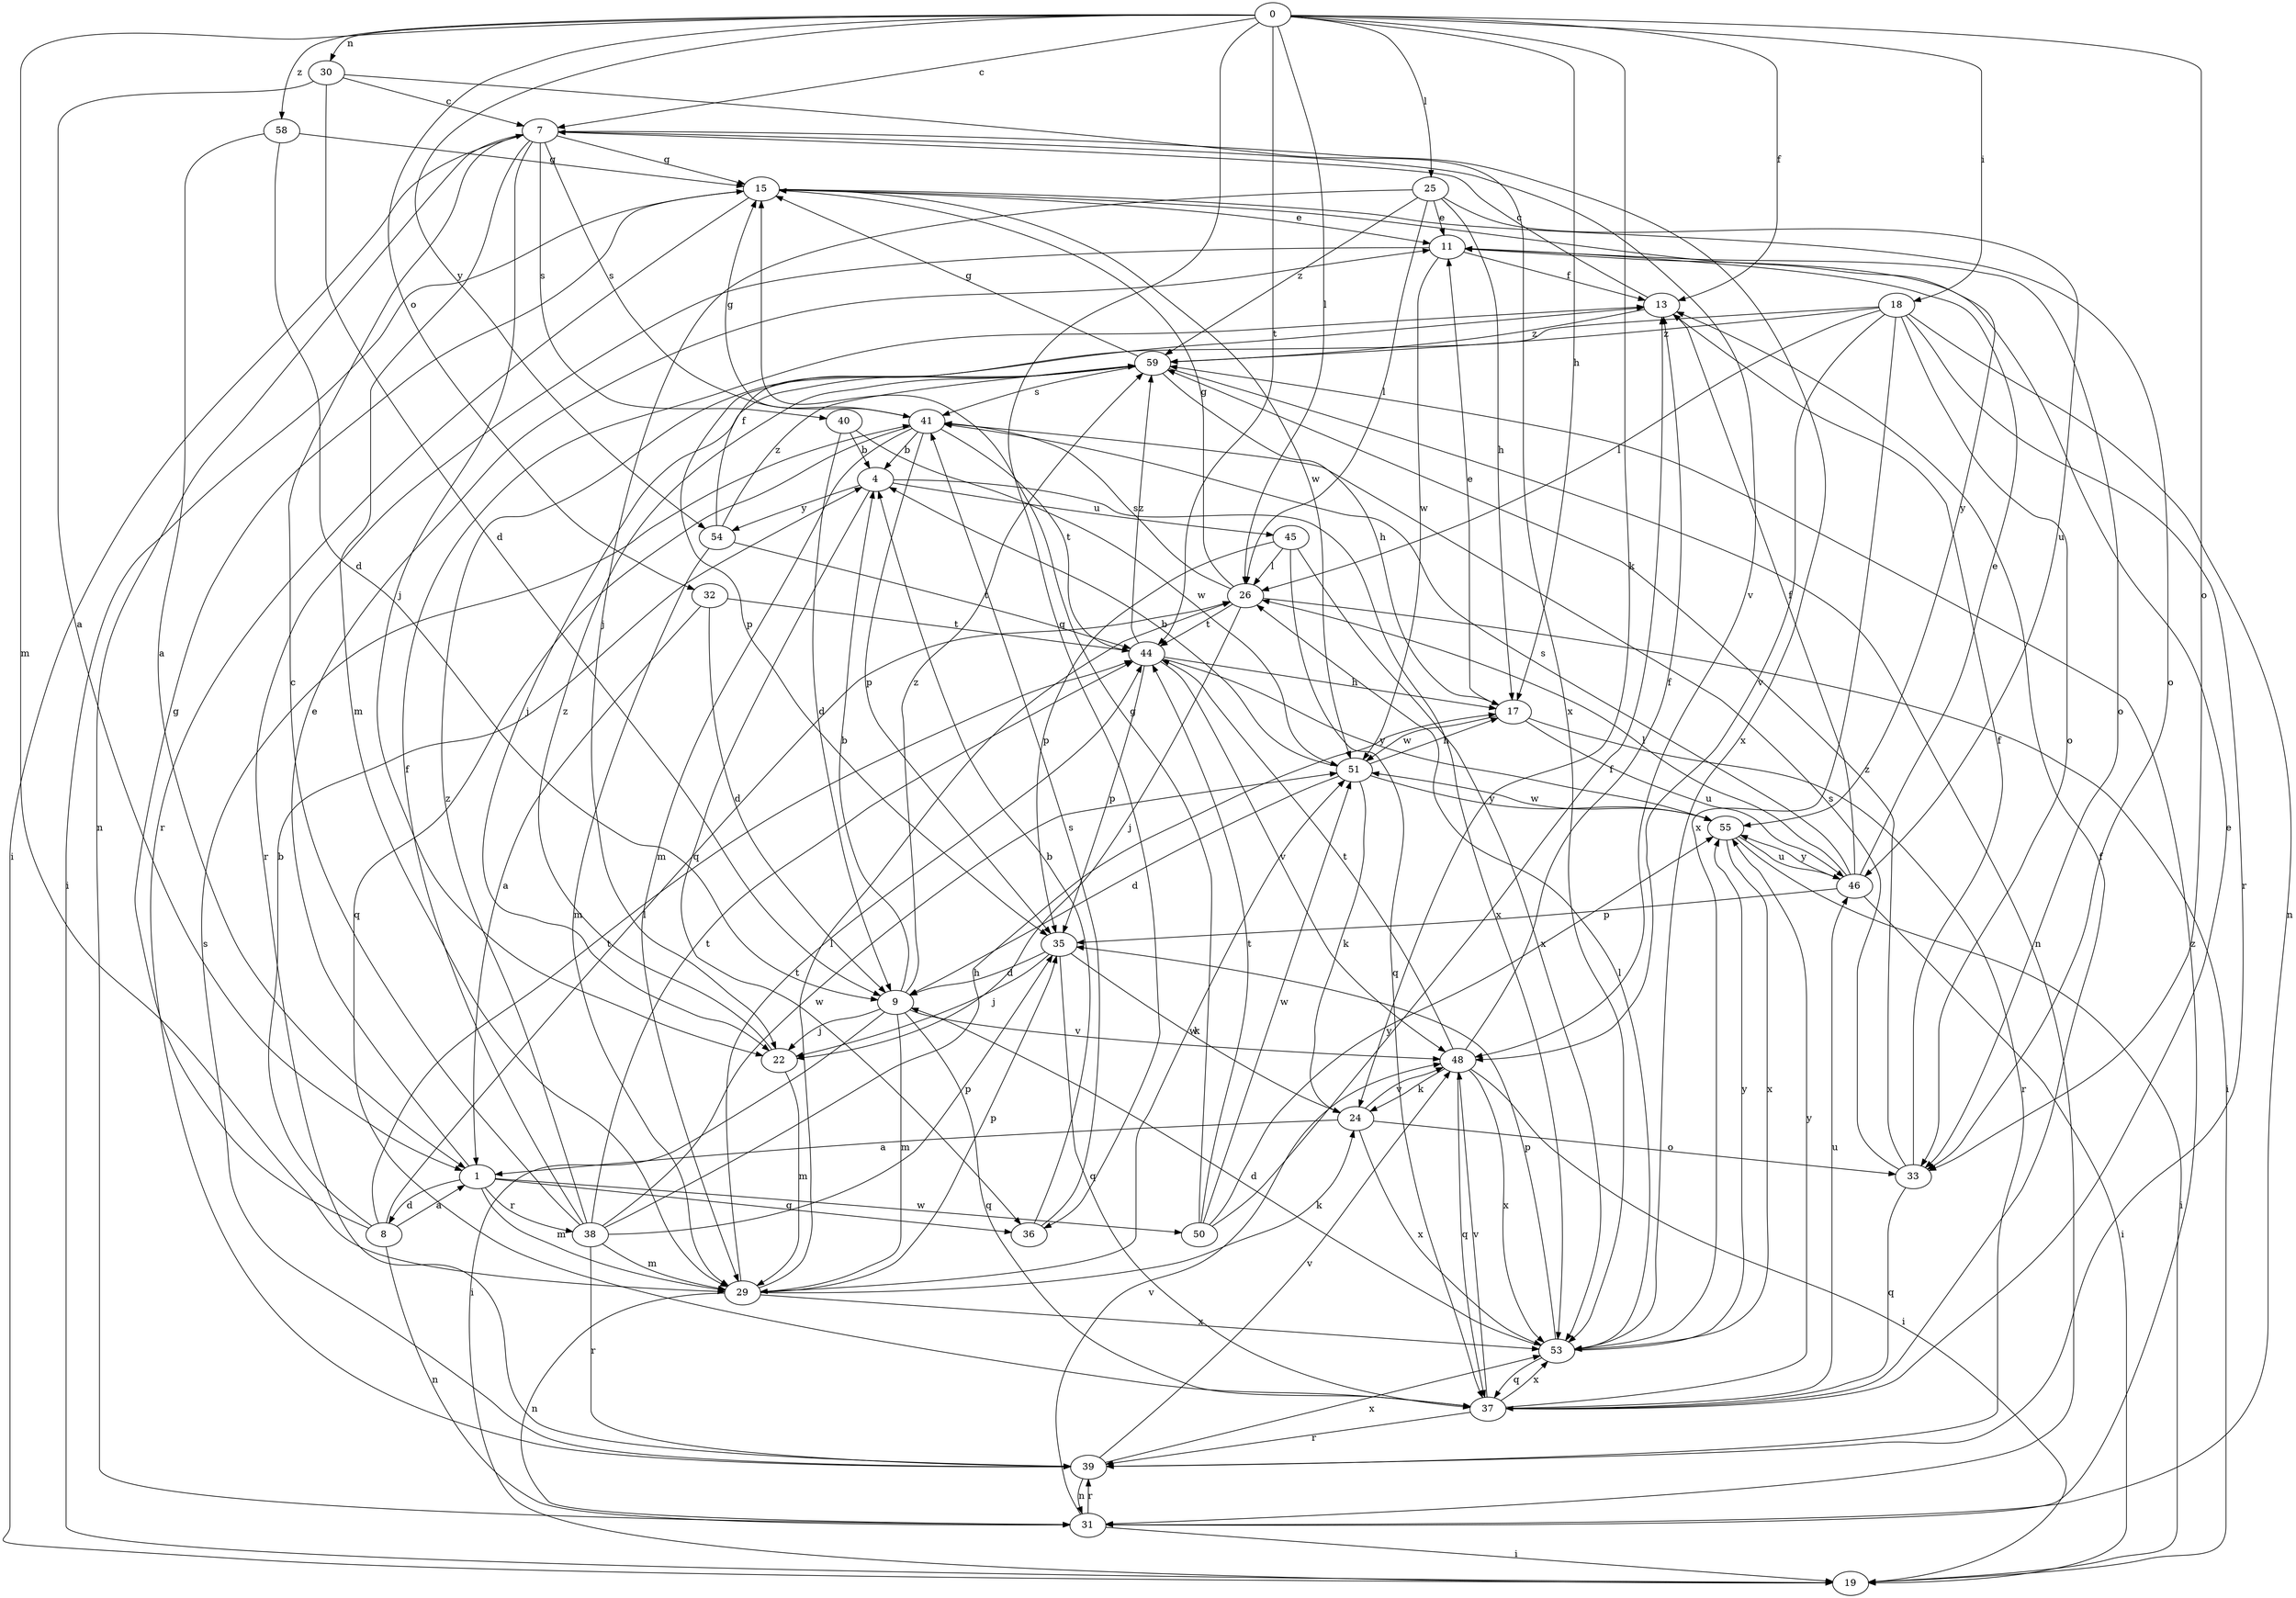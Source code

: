 strict digraph  {
0;
1;
4;
7;
8;
9;
11;
13;
15;
17;
18;
19;
22;
24;
25;
26;
29;
30;
31;
32;
33;
35;
36;
37;
38;
39;
40;
41;
44;
45;
46;
48;
50;
51;
53;
54;
55;
58;
59;
0 -> 7  [label=c];
0 -> 13  [label=f];
0 -> 17  [label=h];
0 -> 18  [label=i];
0 -> 24  [label=k];
0 -> 25  [label=l];
0 -> 26  [label=l];
0 -> 29  [label=m];
0 -> 30  [label=n];
0 -> 32  [label=o];
0 -> 33  [label=o];
0 -> 36  [label=q];
0 -> 44  [label=t];
0 -> 54  [label=y];
0 -> 58  [label=z];
1 -> 8  [label=d];
1 -> 11  [label=e];
1 -> 29  [label=m];
1 -> 36  [label=q];
1 -> 38  [label=r];
1 -> 50  [label=w];
4 -> 36  [label=q];
4 -> 45  [label=u];
4 -> 53  [label=x];
4 -> 54  [label=y];
7 -> 15  [label=g];
7 -> 19  [label=i];
7 -> 22  [label=j];
7 -> 29  [label=m];
7 -> 31  [label=n];
7 -> 40  [label=s];
7 -> 41  [label=s];
7 -> 48  [label=v];
7 -> 53  [label=x];
8 -> 1  [label=a];
8 -> 4  [label=b];
8 -> 15  [label=g];
8 -> 26  [label=l];
8 -> 31  [label=n];
8 -> 44  [label=t];
9 -> 4  [label=b];
9 -> 19  [label=i];
9 -> 22  [label=j];
9 -> 29  [label=m];
9 -> 37  [label=q];
9 -> 48  [label=v];
9 -> 59  [label=z];
11 -> 13  [label=f];
11 -> 33  [label=o];
11 -> 39  [label=r];
11 -> 51  [label=w];
13 -> 7  [label=c];
13 -> 59  [label=z];
15 -> 11  [label=e];
15 -> 19  [label=i];
15 -> 33  [label=o];
15 -> 39  [label=r];
15 -> 51  [label=w];
15 -> 55  [label=y];
17 -> 11  [label=e];
17 -> 39  [label=r];
17 -> 46  [label=u];
17 -> 51  [label=w];
18 -> 26  [label=l];
18 -> 31  [label=n];
18 -> 33  [label=o];
18 -> 35  [label=p];
18 -> 39  [label=r];
18 -> 48  [label=v];
18 -> 53  [label=x];
18 -> 59  [label=z];
22 -> 29  [label=m];
22 -> 59  [label=z];
24 -> 1  [label=a];
24 -> 33  [label=o];
24 -> 48  [label=v];
24 -> 53  [label=x];
25 -> 11  [label=e];
25 -> 17  [label=h];
25 -> 22  [label=j];
25 -> 26  [label=l];
25 -> 46  [label=u];
25 -> 59  [label=z];
26 -> 15  [label=g];
26 -> 19  [label=i];
26 -> 22  [label=j];
26 -> 41  [label=s];
26 -> 44  [label=t];
29 -> 24  [label=k];
29 -> 26  [label=l];
29 -> 31  [label=n];
29 -> 35  [label=p];
29 -> 44  [label=t];
29 -> 51  [label=w];
29 -> 53  [label=x];
30 -> 1  [label=a];
30 -> 7  [label=c];
30 -> 9  [label=d];
30 -> 53  [label=x];
31 -> 19  [label=i];
31 -> 39  [label=r];
31 -> 48  [label=v];
31 -> 59  [label=z];
32 -> 1  [label=a];
32 -> 9  [label=d];
32 -> 44  [label=t];
33 -> 13  [label=f];
33 -> 37  [label=q];
33 -> 41  [label=s];
33 -> 59  [label=z];
35 -> 9  [label=d];
35 -> 22  [label=j];
35 -> 24  [label=k];
35 -> 37  [label=q];
36 -> 4  [label=b];
36 -> 41  [label=s];
37 -> 11  [label=e];
37 -> 13  [label=f];
37 -> 39  [label=r];
37 -> 46  [label=u];
37 -> 48  [label=v];
37 -> 53  [label=x];
37 -> 55  [label=y];
38 -> 7  [label=c];
38 -> 13  [label=f];
38 -> 17  [label=h];
38 -> 29  [label=m];
38 -> 35  [label=p];
38 -> 39  [label=r];
38 -> 44  [label=t];
38 -> 51  [label=w];
38 -> 59  [label=z];
39 -> 31  [label=n];
39 -> 41  [label=s];
39 -> 48  [label=v];
39 -> 53  [label=x];
40 -> 4  [label=b];
40 -> 9  [label=d];
40 -> 51  [label=w];
41 -> 4  [label=b];
41 -> 15  [label=g];
41 -> 29  [label=m];
41 -> 35  [label=p];
41 -> 37  [label=q];
41 -> 44  [label=t];
44 -> 17  [label=h];
44 -> 35  [label=p];
44 -> 48  [label=v];
44 -> 55  [label=y];
44 -> 59  [label=z];
45 -> 26  [label=l];
45 -> 35  [label=p];
45 -> 37  [label=q];
45 -> 53  [label=x];
46 -> 11  [label=e];
46 -> 13  [label=f];
46 -> 19  [label=i];
46 -> 26  [label=l];
46 -> 35  [label=p];
46 -> 41  [label=s];
46 -> 55  [label=y];
48 -> 13  [label=f];
48 -> 19  [label=i];
48 -> 24  [label=k];
48 -> 37  [label=q];
48 -> 44  [label=t];
48 -> 53  [label=x];
50 -> 13  [label=f];
50 -> 15  [label=g];
50 -> 44  [label=t];
50 -> 51  [label=w];
50 -> 55  [label=y];
51 -> 4  [label=b];
51 -> 9  [label=d];
51 -> 17  [label=h];
51 -> 24  [label=k];
51 -> 55  [label=y];
53 -> 9  [label=d];
53 -> 26  [label=l];
53 -> 35  [label=p];
53 -> 37  [label=q];
53 -> 55  [label=y];
54 -> 13  [label=f];
54 -> 29  [label=m];
54 -> 44  [label=t];
54 -> 59  [label=z];
55 -> 19  [label=i];
55 -> 46  [label=u];
55 -> 51  [label=w];
55 -> 53  [label=x];
58 -> 1  [label=a];
58 -> 9  [label=d];
58 -> 15  [label=g];
59 -> 15  [label=g];
59 -> 17  [label=h];
59 -> 22  [label=j];
59 -> 31  [label=n];
59 -> 41  [label=s];
}

